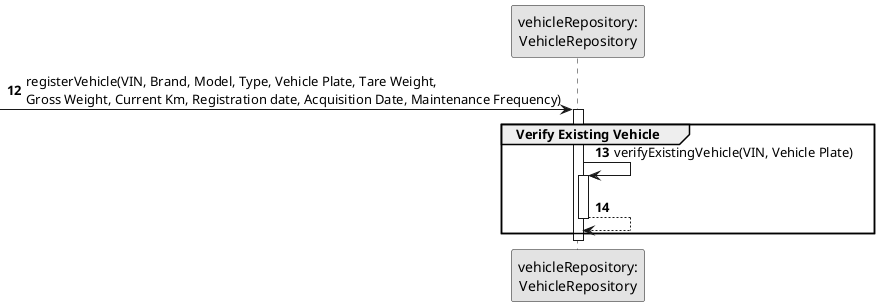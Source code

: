 @startuml
skinparam monochrome true
skinparam packageStyle rectangle
skinparam shadowing false

participant "vehicleRepository:\nVehicleRepository" as VehicleRepository

autonumber 12
-> VehicleRepository  : registerVehicle(VIN, Brand, Model, Type, Vehicle Plate, Tare Weight, \nGross Weight, Current Km, Registration date, Acquisition Date, Maintenance Frequency)

activate VehicleRepository
    group Verify Existing Vehicle

        VehicleRepository -> VehicleRepository: verifyExistingVehicle(VIN, Vehicle Plate)
        activate VehicleRepository

        VehicleRepository --> VehicleRepository
        deactivate VehicleRepository

    end
deactivate VehicleRepository


@enduml
